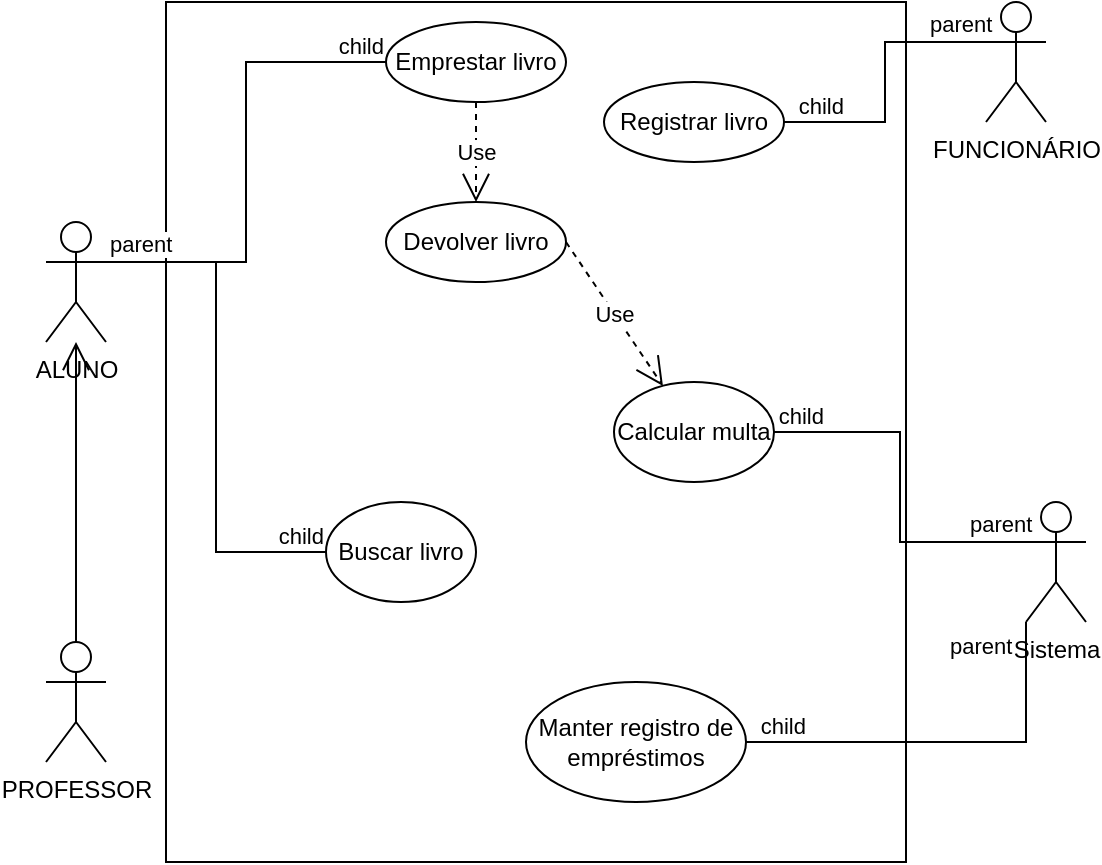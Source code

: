 <mxfile version="21.8.0" type="github">
  <diagram name="Página-1" id="cuYmLeWVTME4T_xEZBpx">
    <mxGraphModel dx="795" dy="508" grid="1" gridSize="10" guides="1" tooltips="1" connect="1" arrows="1" fold="1" page="1" pageScale="1" pageWidth="827" pageHeight="1169" math="0" shadow="0">
      <root>
        <mxCell id="0" />
        <mxCell id="1" parent="0" />
        <mxCell id="NnGKVtw9Gsvu_qK-5UKL-2" value="FUNCIONÁRIO" style="shape=umlActor;verticalLabelPosition=bottom;verticalAlign=top;html=1;" vertex="1" parent="1">
          <mxGeometry x="600" y="40" width="30" height="60" as="geometry" />
        </mxCell>
        <mxCell id="NnGKVtw9Gsvu_qK-5UKL-5" value="" style="verticalLabelPosition=bottom;verticalAlign=top;html=1;shape=mxgraph.basic.rect;fillColor2=none;strokeWidth=1;size=20;indent=5;" vertex="1" parent="1">
          <mxGeometry x="190" y="40" width="370" height="430" as="geometry" />
        </mxCell>
        <mxCell id="NnGKVtw9Gsvu_qK-5UKL-6" value="ALUNO" style="shape=umlActor;verticalLabelPosition=bottom;verticalAlign=top;html=1;" vertex="1" parent="1">
          <mxGeometry x="130" y="150" width="30" height="60" as="geometry" />
        </mxCell>
        <mxCell id="NnGKVtw9Gsvu_qK-5UKL-7" value="PROFESSOR" style="shape=umlActor;verticalLabelPosition=bottom;verticalAlign=top;html=1;" vertex="1" parent="1">
          <mxGeometry x="130" y="360" width="30" height="60" as="geometry" />
        </mxCell>
        <mxCell id="NnGKVtw9Gsvu_qK-5UKL-8" value="" style="endArrow=open;endFill=1;endSize=12;html=1;rounded=0;exitX=0.5;exitY=0;exitDx=0;exitDy=0;exitPerimeter=0;" edge="1" parent="1" source="NnGKVtw9Gsvu_qK-5UKL-7" target="NnGKVtw9Gsvu_qK-5UKL-6">
          <mxGeometry width="160" relative="1" as="geometry">
            <mxPoint x="280" y="150" as="sourcePoint" />
            <mxPoint x="440" y="150" as="targetPoint" />
          </mxGeometry>
        </mxCell>
        <mxCell id="NnGKVtw9Gsvu_qK-5UKL-10" value="Registrar livro" style="ellipse;whiteSpace=wrap;html=1;" vertex="1" parent="1">
          <mxGeometry x="409" y="80" width="90" height="40" as="geometry" />
        </mxCell>
        <mxCell id="NnGKVtw9Gsvu_qK-5UKL-12" value="" style="endArrow=none;html=1;edgeStyle=orthogonalEdgeStyle;rounded=0;entryX=1;entryY=0.5;entryDx=0;entryDy=0;exitX=0;exitY=0.333;exitDx=0;exitDy=0;exitPerimeter=0;" edge="1" parent="1" source="NnGKVtw9Gsvu_qK-5UKL-2" target="NnGKVtw9Gsvu_qK-5UKL-10">
          <mxGeometry relative="1" as="geometry">
            <mxPoint x="280" y="150" as="sourcePoint" />
            <mxPoint x="440" y="150" as="targetPoint" />
          </mxGeometry>
        </mxCell>
        <mxCell id="NnGKVtw9Gsvu_qK-5UKL-13" value="parent" style="edgeLabel;resizable=0;html=1;align=left;verticalAlign=bottom;" connectable="0" vertex="1" parent="NnGKVtw9Gsvu_qK-5UKL-12">
          <mxGeometry x="-1" relative="1" as="geometry">
            <mxPoint x="-30" as="offset" />
          </mxGeometry>
        </mxCell>
        <mxCell id="NnGKVtw9Gsvu_qK-5UKL-14" value="child" style="edgeLabel;resizable=0;html=1;align=right;verticalAlign=bottom;" connectable="0" vertex="1" parent="NnGKVtw9Gsvu_qK-5UKL-12">
          <mxGeometry x="1" relative="1" as="geometry">
            <mxPoint x="30" as="offset" />
          </mxGeometry>
        </mxCell>
        <mxCell id="NnGKVtw9Gsvu_qK-5UKL-15" value="Emprestar livro" style="ellipse;whiteSpace=wrap;html=1;" vertex="1" parent="1">
          <mxGeometry x="300" y="50" width="90" height="40" as="geometry" />
        </mxCell>
        <mxCell id="NnGKVtw9Gsvu_qK-5UKL-17" value="" style="endArrow=none;html=1;edgeStyle=orthogonalEdgeStyle;rounded=0;exitX=1;exitY=0.333;exitDx=0;exitDy=0;exitPerimeter=0;entryX=0;entryY=0.5;entryDx=0;entryDy=0;" edge="1" parent="1" source="NnGKVtw9Gsvu_qK-5UKL-6" target="NnGKVtw9Gsvu_qK-5UKL-15">
          <mxGeometry relative="1" as="geometry">
            <mxPoint x="280" y="150" as="sourcePoint" />
            <mxPoint x="440" y="150" as="targetPoint" />
          </mxGeometry>
        </mxCell>
        <mxCell id="NnGKVtw9Gsvu_qK-5UKL-18" value="parent" style="edgeLabel;resizable=0;html=1;align=left;verticalAlign=bottom;" connectable="0" vertex="1" parent="NnGKVtw9Gsvu_qK-5UKL-17">
          <mxGeometry x="-1" relative="1" as="geometry" />
        </mxCell>
        <mxCell id="NnGKVtw9Gsvu_qK-5UKL-19" value="child" style="edgeLabel;resizable=0;html=1;align=right;verticalAlign=bottom;" connectable="0" vertex="1" parent="NnGKVtw9Gsvu_qK-5UKL-17">
          <mxGeometry x="1" relative="1" as="geometry" />
        </mxCell>
        <mxCell id="NnGKVtw9Gsvu_qK-5UKL-20" value="Devolver livro" style="ellipse;whiteSpace=wrap;html=1;" vertex="1" parent="1">
          <mxGeometry x="300" y="140" width="90" height="40" as="geometry" />
        </mxCell>
        <mxCell id="NnGKVtw9Gsvu_qK-5UKL-21" value="Use" style="endArrow=open;endSize=12;dashed=1;html=1;rounded=0;exitX=0.5;exitY=1;exitDx=0;exitDy=0;" edge="1" parent="1" source="NnGKVtw9Gsvu_qK-5UKL-15" target="NnGKVtw9Gsvu_qK-5UKL-20">
          <mxGeometry width="160" relative="1" as="geometry">
            <mxPoint x="280" y="150" as="sourcePoint" />
            <mxPoint x="440" y="150" as="targetPoint" />
          </mxGeometry>
        </mxCell>
        <mxCell id="NnGKVtw9Gsvu_qK-5UKL-22" value="Calcular multa" style="ellipse;whiteSpace=wrap;html=1;" vertex="1" parent="1">
          <mxGeometry x="414" y="230" width="80" height="50" as="geometry" />
        </mxCell>
        <mxCell id="NnGKVtw9Gsvu_qK-5UKL-23" value="Use" style="endArrow=open;endSize=12;dashed=1;html=1;rounded=0;exitX=1;exitY=0.5;exitDx=0;exitDy=0;" edge="1" parent="1" source="NnGKVtw9Gsvu_qK-5UKL-20" target="NnGKVtw9Gsvu_qK-5UKL-22">
          <mxGeometry width="160" relative="1" as="geometry">
            <mxPoint x="280" y="150" as="sourcePoint" />
            <mxPoint x="440" y="150" as="targetPoint" />
          </mxGeometry>
        </mxCell>
        <mxCell id="NnGKVtw9Gsvu_qK-5UKL-27" value="Sistema" style="shape=umlActor;verticalLabelPosition=bottom;verticalAlign=top;html=1;" vertex="1" parent="1">
          <mxGeometry x="620" y="290" width="30" height="60" as="geometry" />
        </mxCell>
        <mxCell id="NnGKVtw9Gsvu_qK-5UKL-28" value="" style="endArrow=none;html=1;edgeStyle=orthogonalEdgeStyle;rounded=0;exitX=0;exitY=0.333;exitDx=0;exitDy=0;exitPerimeter=0;entryX=1;entryY=0.5;entryDx=0;entryDy=0;" edge="1" parent="1" source="NnGKVtw9Gsvu_qK-5UKL-27" target="NnGKVtw9Gsvu_qK-5UKL-22">
          <mxGeometry relative="1" as="geometry">
            <mxPoint x="280" y="150" as="sourcePoint" />
            <mxPoint x="440" y="150" as="targetPoint" />
          </mxGeometry>
        </mxCell>
        <mxCell id="NnGKVtw9Gsvu_qK-5UKL-29" value="parent" style="edgeLabel;resizable=0;html=1;align=left;verticalAlign=bottom;" connectable="0" vertex="1" parent="NnGKVtw9Gsvu_qK-5UKL-28">
          <mxGeometry x="-1" relative="1" as="geometry">
            <mxPoint x="-30" as="offset" />
          </mxGeometry>
        </mxCell>
        <mxCell id="NnGKVtw9Gsvu_qK-5UKL-30" value="child" style="edgeLabel;resizable=0;html=1;align=right;verticalAlign=bottom;" connectable="0" vertex="1" parent="NnGKVtw9Gsvu_qK-5UKL-28">
          <mxGeometry x="1" relative="1" as="geometry">
            <mxPoint x="25" as="offset" />
          </mxGeometry>
        </mxCell>
        <mxCell id="NnGKVtw9Gsvu_qK-5UKL-31" value="Manter registro de empréstimos" style="ellipse;whiteSpace=wrap;html=1;" vertex="1" parent="1">
          <mxGeometry x="370" y="380" width="110" height="60" as="geometry" />
        </mxCell>
        <mxCell id="NnGKVtw9Gsvu_qK-5UKL-32" value="" style="endArrow=none;html=1;edgeStyle=orthogonalEdgeStyle;rounded=0;exitX=0;exitY=1;exitDx=0;exitDy=0;exitPerimeter=0;entryX=1;entryY=0.5;entryDx=0;entryDy=0;" edge="1" parent="1" source="NnGKVtw9Gsvu_qK-5UKL-27" target="NnGKVtw9Gsvu_qK-5UKL-31">
          <mxGeometry relative="1" as="geometry">
            <mxPoint x="280" y="150" as="sourcePoint" />
            <mxPoint x="440" y="150" as="targetPoint" />
          </mxGeometry>
        </mxCell>
        <mxCell id="NnGKVtw9Gsvu_qK-5UKL-33" value="parent" style="edgeLabel;resizable=0;html=1;align=left;verticalAlign=bottom;" connectable="0" vertex="1" parent="NnGKVtw9Gsvu_qK-5UKL-32">
          <mxGeometry x="-1" relative="1" as="geometry">
            <mxPoint x="-40" y="20" as="offset" />
          </mxGeometry>
        </mxCell>
        <mxCell id="NnGKVtw9Gsvu_qK-5UKL-34" value="child" style="edgeLabel;resizable=0;html=1;align=right;verticalAlign=bottom;" connectable="0" vertex="1" parent="NnGKVtw9Gsvu_qK-5UKL-32">
          <mxGeometry x="1" relative="1" as="geometry">
            <mxPoint x="30" as="offset" />
          </mxGeometry>
        </mxCell>
        <mxCell id="NnGKVtw9Gsvu_qK-5UKL-35" value="Buscar livro" style="ellipse;whiteSpace=wrap;html=1;" vertex="1" parent="1">
          <mxGeometry x="270" y="290" width="75" height="50" as="geometry" />
        </mxCell>
        <mxCell id="NnGKVtw9Gsvu_qK-5UKL-38" value="" style="endArrow=none;html=1;edgeStyle=orthogonalEdgeStyle;rounded=0;exitX=1;exitY=0.333;exitDx=0;exitDy=0;exitPerimeter=0;entryX=0;entryY=0.5;entryDx=0;entryDy=0;" edge="1" parent="1" source="NnGKVtw9Gsvu_qK-5UKL-6" target="NnGKVtw9Gsvu_qK-5UKL-35">
          <mxGeometry relative="1" as="geometry">
            <mxPoint x="170" y="70" as="sourcePoint" />
            <mxPoint x="257.5" y="190" as="targetPoint" />
          </mxGeometry>
        </mxCell>
        <mxCell id="NnGKVtw9Gsvu_qK-5UKL-40" value="child" style="edgeLabel;resizable=0;html=1;align=right;verticalAlign=bottom;" connectable="0" vertex="1" parent="NnGKVtw9Gsvu_qK-5UKL-38">
          <mxGeometry x="1" relative="1" as="geometry" />
        </mxCell>
      </root>
    </mxGraphModel>
  </diagram>
</mxfile>
